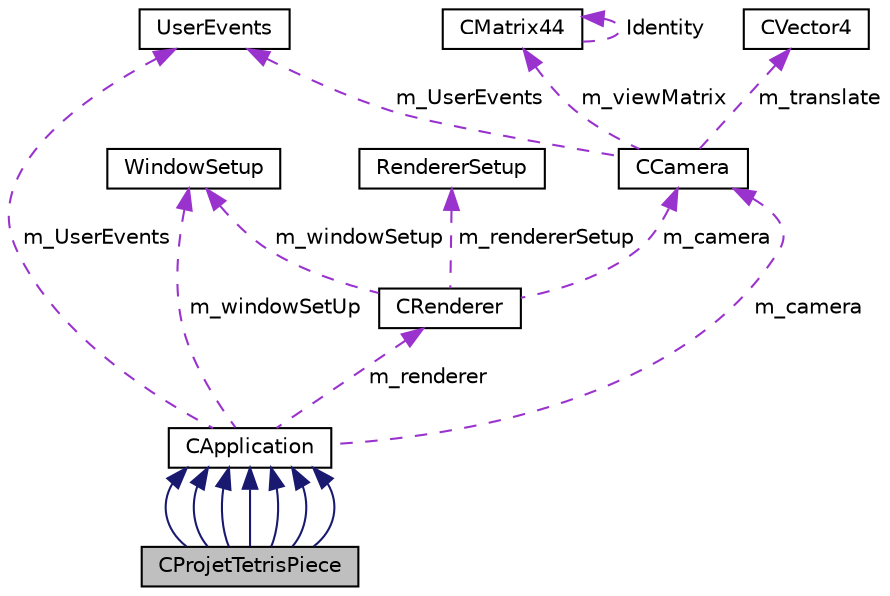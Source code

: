 digraph "CProjetTetrisPiece"
{
  edge [fontname="Helvetica",fontsize="10",labelfontname="Helvetica",labelfontsize="10"];
  node [fontname="Helvetica",fontsize="10",shape=record];
  Node1 [label="CProjetTetrisPiece",height=0.2,width=0.4,color="black", fillcolor="grey75", style="filled" fontcolor="black"];
  Node2 -> Node1 [dir="back",color="midnightblue",fontsize="10",style="solid"];
  Node2 [label="CApplication",height=0.2,width=0.4,color="black", fillcolor="white", style="filled",URL="$class_c_application.html"];
  Node3 -> Node2 [dir="back",color="darkorchid3",fontsize="10",style="dashed",label=" m_windowSetUp" ];
  Node3 [label="WindowSetup",height=0.2,width=0.4,color="black", fillcolor="white", style="filled",URL="$struct_window_setup.html"];
  Node4 -> Node2 [dir="back",color="darkorchid3",fontsize="10",style="dashed",label=" m_UserEvents" ];
  Node4 [label="UserEvents",height=0.2,width=0.4,color="black", fillcolor="white", style="filled",URL="$struct_user_events.html"];
  Node5 -> Node2 [dir="back",color="darkorchid3",fontsize="10",style="dashed",label=" m_camera" ];
  Node5 [label="CCamera",height=0.2,width=0.4,color="black", fillcolor="white", style="filled",URL="$class_c_camera.html"];
  Node4 -> Node5 [dir="back",color="darkorchid3",fontsize="10",style="dashed",label=" m_UserEvents" ];
  Node6 -> Node5 [dir="back",color="darkorchid3",fontsize="10",style="dashed",label=" m_viewMatrix" ];
  Node6 [label="CMatrix44",height=0.2,width=0.4,color="black", fillcolor="white", style="filled",URL="$class_c_matrix44.html",tooltip="[SmrCoreMath] define float 4*4 Matrix"];
  Node6 -> Node6 [dir="back",color="darkorchid3",fontsize="10",style="dashed",label=" Identity" ];
  Node7 -> Node5 [dir="back",color="darkorchid3",fontsize="10",style="dashed",label=" m_translate" ];
  Node7 [label="CVector4",height=0.2,width=0.4,color="black", fillcolor="white", style="filled",URL="$class_c_vector4.html"];
  Node8 -> Node2 [dir="back",color="darkorchid3",fontsize="10",style="dashed",label=" m_renderer" ];
  Node8 [label="CRenderer",height=0.2,width=0.4,color="black", fillcolor="white", style="filled",URL="$class_c_renderer.html"];
  Node3 -> Node8 [dir="back",color="darkorchid3",fontsize="10",style="dashed",label=" m_windowSetup" ];
  Node5 -> Node8 [dir="back",color="darkorchid3",fontsize="10",style="dashed",label=" m_camera" ];
  Node9 -> Node8 [dir="back",color="darkorchid3",fontsize="10",style="dashed",label=" m_rendererSetup" ];
  Node9 [label="RendererSetup",height=0.2,width=0.4,color="black", fillcolor="white", style="filled",URL="$struct_renderer_setup.html"];
  Node2 -> Node1 [dir="back",color="midnightblue",fontsize="10",style="solid"];
  Node2 -> Node1 [dir="back",color="midnightblue",fontsize="10",style="solid"];
  Node2 -> Node1 [dir="back",color="midnightblue",fontsize="10",style="solid"];
  Node2 -> Node1 [dir="back",color="midnightblue",fontsize="10",style="solid"];
  Node2 -> Node1 [dir="back",color="midnightblue",fontsize="10",style="solid"];
  Node2 -> Node1 [dir="back",color="midnightblue",fontsize="10",style="solid"];
}
